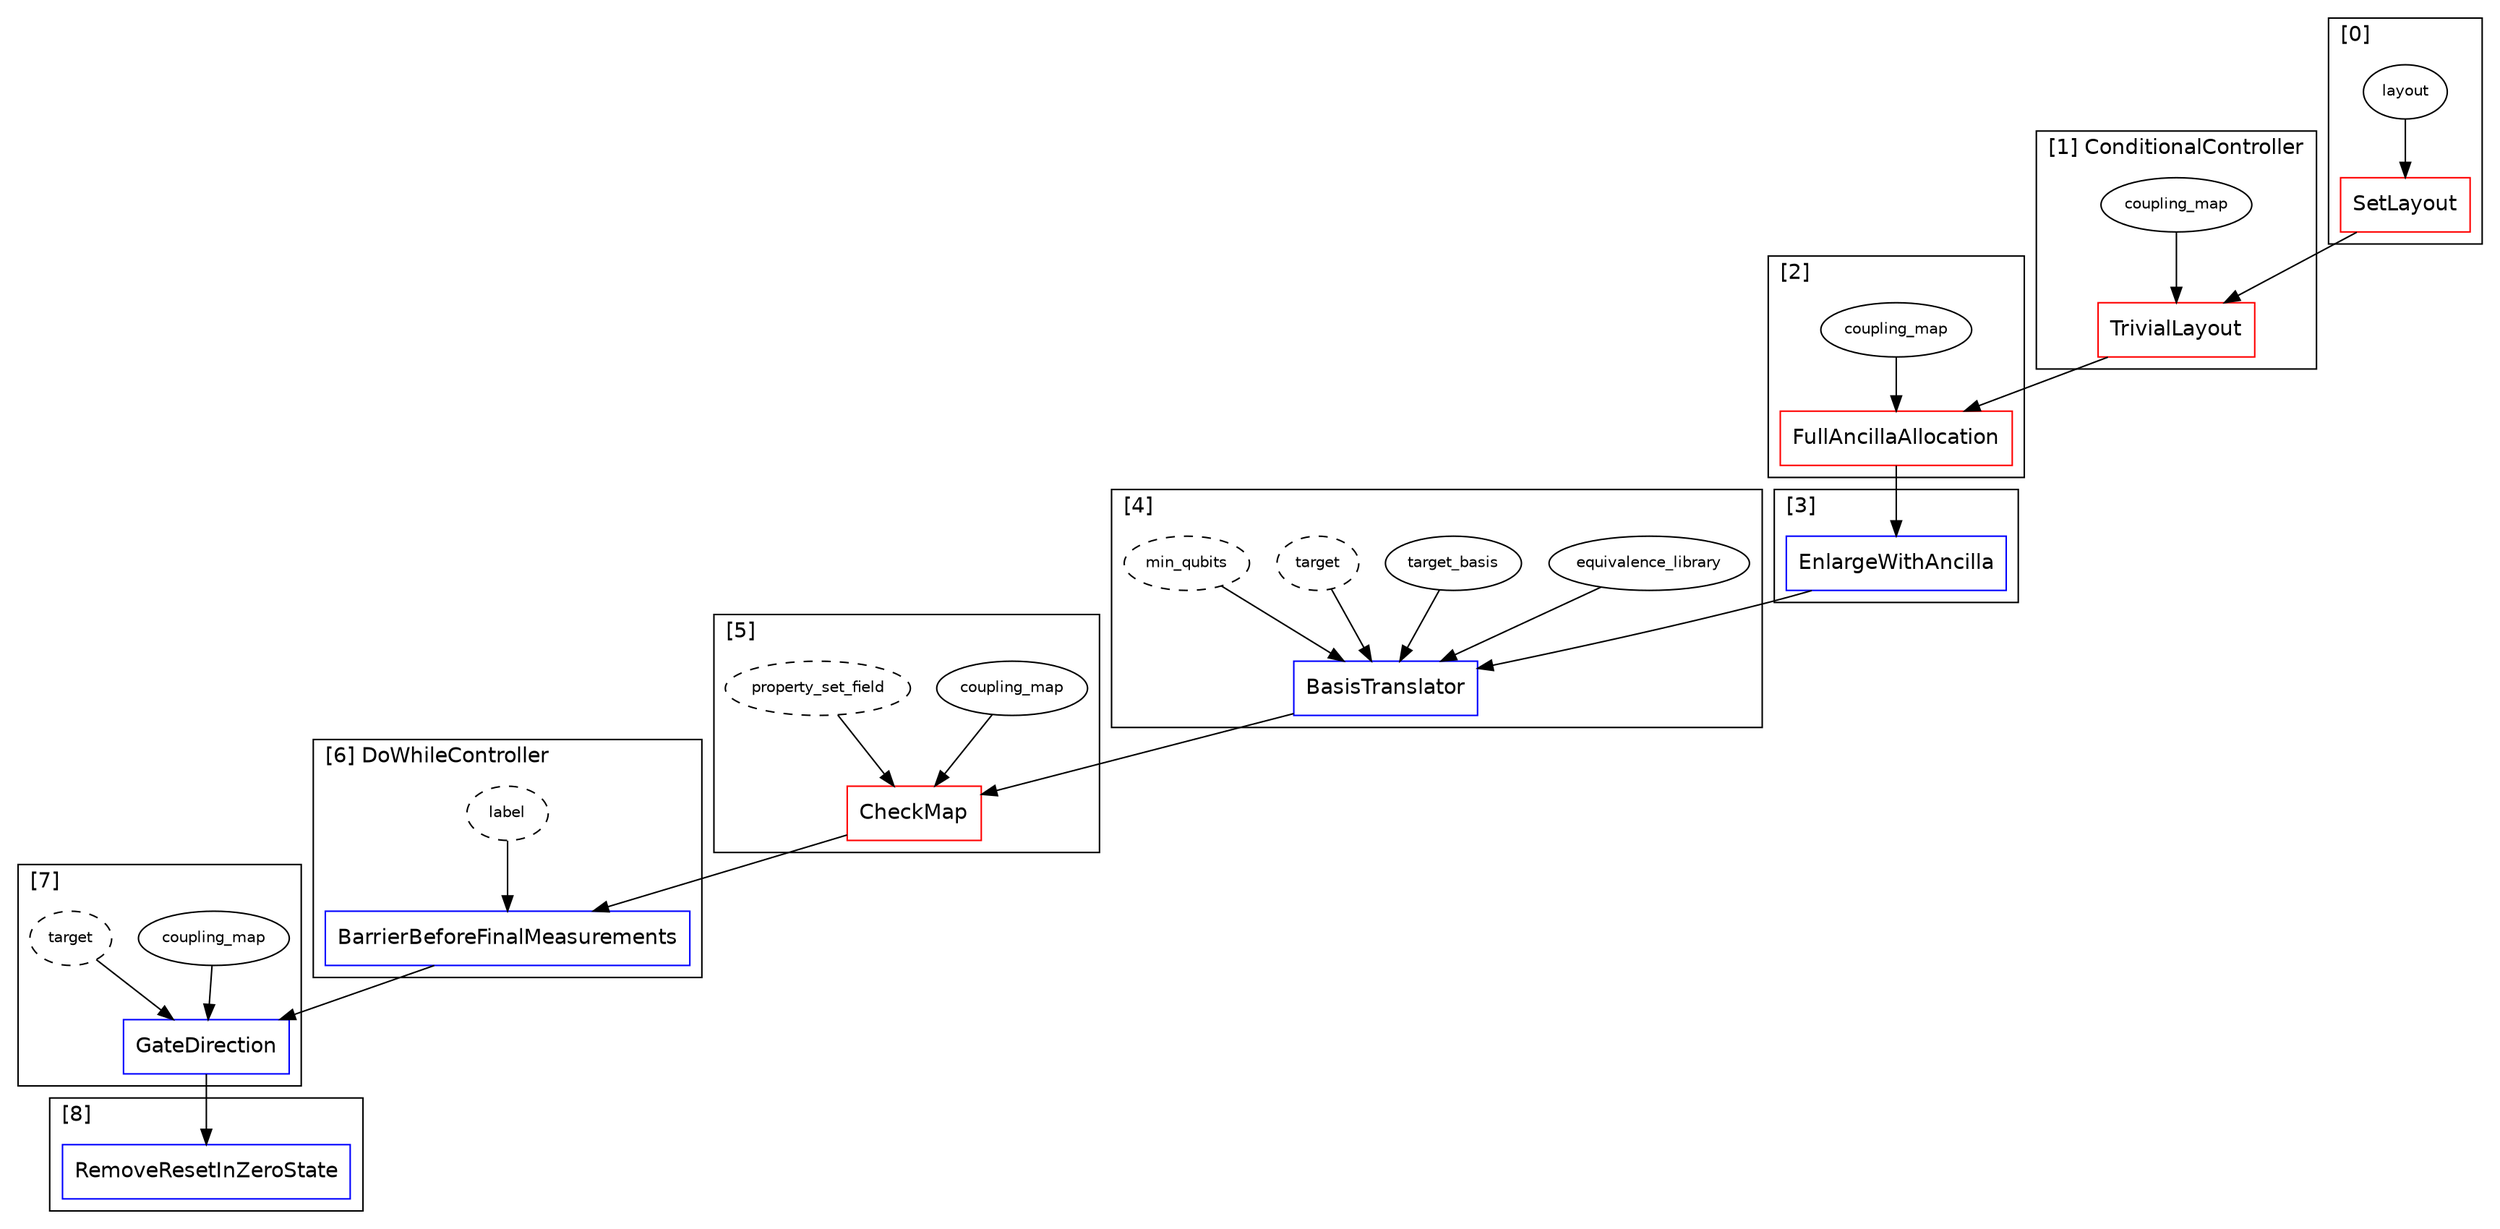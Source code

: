 digraph G {
subgraph cluster_0 {
fontname=helvetica;
label="[0] ";
labeljust=l;
1 [color=red, fontname=helvetica, label=SetLayout, shape=rectangle];
2 [color=black, fontname=helvetica, fontsize=10, label=layout, shape=ellipse, style=solid];
2 -> 1;
}
subgraph cluster_3 {
fontname=helvetica;
label="[1] ConditionalController";
labeljust=l;
4 [color=red, fontname=helvetica, label=TrivialLayout, shape=rectangle];
5 [color=black, fontname=helvetica, fontsize=10, label="coupling_map", shape=ellipse, style=solid];
5 -> 4;
1 -> 4;
}
subgraph cluster_6 {
fontname=helvetica;
label="[2] ";
labeljust=l;
7 [color=red, fontname=helvetica, label=FullAncillaAllocation, shape=rectangle];
8 [color=black, fontname=helvetica, fontsize=10, label="coupling_map", shape=ellipse, style=solid];
8 -> 7;
4 -> 7;
}
subgraph cluster_9 {
fontname=helvetica;
label="[3] ";
labeljust=l;
10 [color=blue, fontname=helvetica, label=EnlargeWithAncilla, shape=rectangle];
7 -> 10;
}
subgraph cluster_11 {
fontname=helvetica;
label="[4] ";
labeljust=l;
12 [color=blue, fontname=helvetica, label=BasisTranslator, shape=rectangle];
13 [color=black, fontname=helvetica, fontsize=10, label="equivalence_library", shape=ellipse, style=solid];
13 -> 12;
14 [color=black, fontname=helvetica, fontsize=10, label="target_basis", shape=ellipse, style=solid];
14 -> 12;
15 [color=black, fontname=helvetica, fontsize=10, label=target, shape=ellipse, style=dashed];
15 -> 12;
16 [color=black, fontname=helvetica, fontsize=10, label="min_qubits", shape=ellipse, style=dashed];
16 -> 12;
10 -> 12;
}
subgraph cluster_17 {
fontname=helvetica;
label="[5] ";
labeljust=l;
18 [color=red, fontname=helvetica, label=CheckMap, shape=rectangle];
19 [color=black, fontname=helvetica, fontsize=10, label="coupling_map", shape=ellipse, style=solid];
19 -> 18;
20 [color=black, fontname=helvetica, fontsize=10, label="property_set_field", shape=ellipse, style=dashed];
20 -> 18;
12 -> 18;
}
subgraph cluster_21 {
fontname=helvetica;
label="[6] DoWhileController";
labeljust=l;
22 [color=blue, fontname=helvetica, label=BarrierBeforeFinalMeasurements, shape=rectangle];
23 [color=black, fontname=helvetica, fontsize=10, label=label, shape=ellipse, style=dashed];
23 -> 22;
18 -> 22;
}
subgraph cluster_24 {
fontname=helvetica;
label="[7] ";
labeljust=l;
25 [color=blue, fontname=helvetica, label=GateDirection, shape=rectangle];
26 [color=black, fontname=helvetica, fontsize=10, label="coupling_map", shape=ellipse, style=solid];
26 -> 25;
27 [color=black, fontname=helvetica, fontsize=10, label=target, shape=ellipse, style=dashed];
27 -> 25;
22 -> 25;
}
subgraph cluster_28 {
fontname=helvetica;
label="[8] ";
labeljust=l;
29 [color=blue, fontname=helvetica, label=RemoveResetInZeroState, shape=rectangle];
25 -> 29;
}
}
